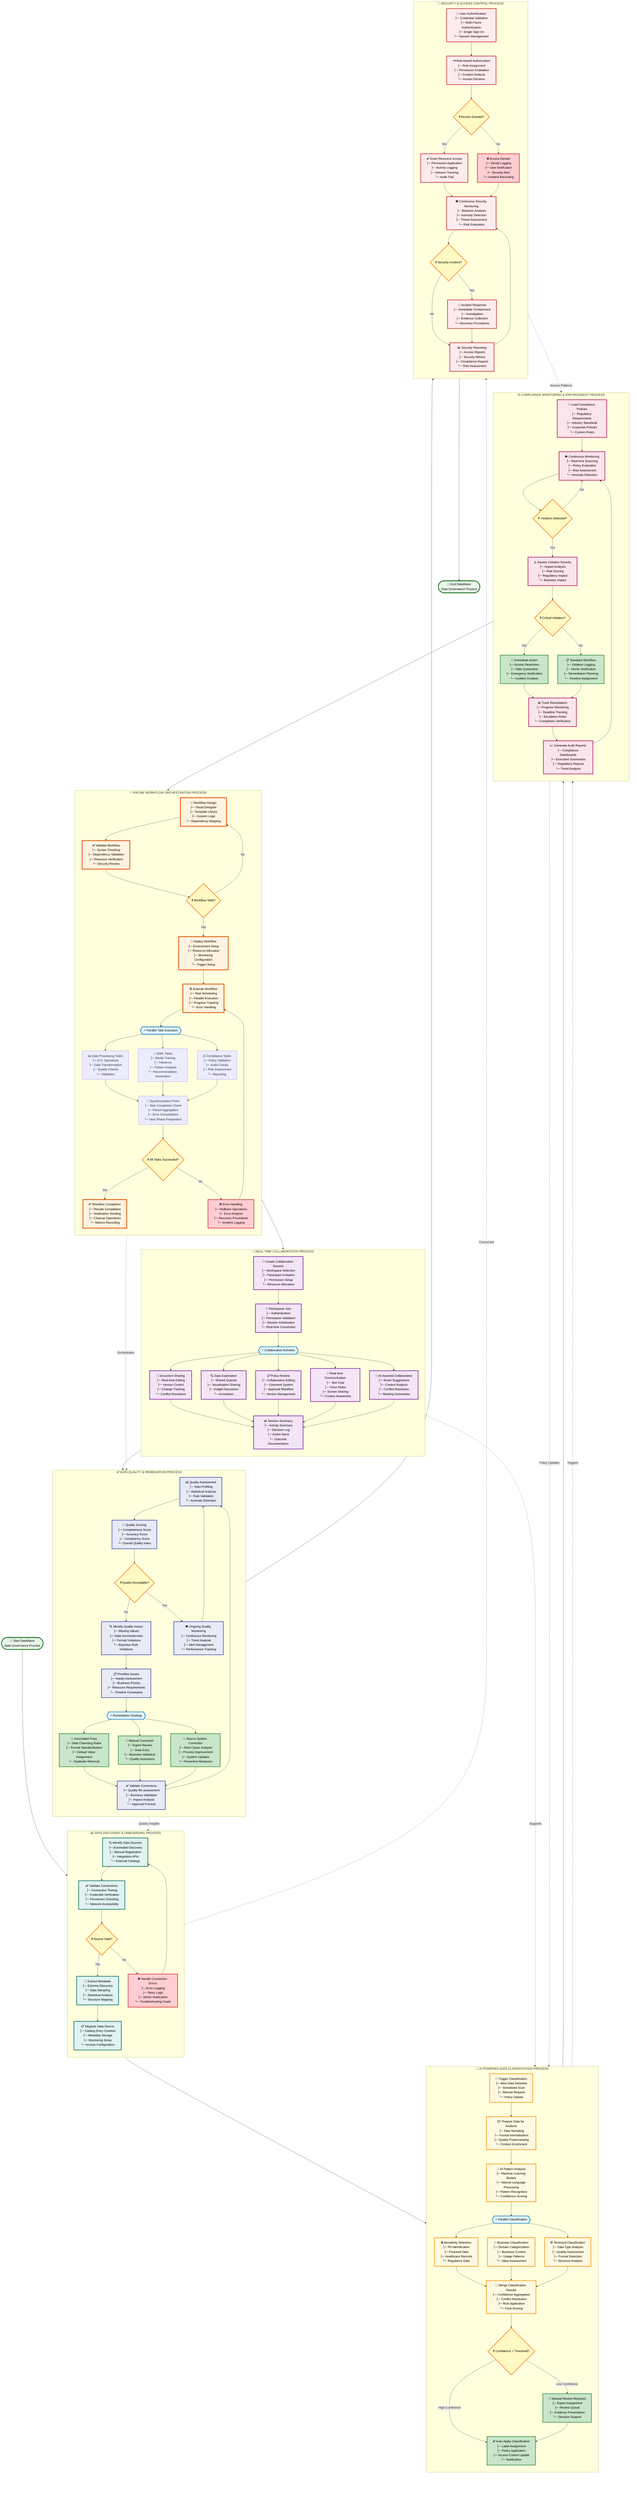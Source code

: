 flowchart TD
    %% ========================================================================
    %% DATAWAVE DATA GOVERNANCE SYSTEM - ADVANCED ACTIVITY DIAGRAM
    %% ========================================================================
    
    %% Start Node
    START([🚀 Start DataWave<br/>Data Governance Process])
    
    %% Data Discovery & Onboarding Process
    subgraph DATA_DISCOVERY["📊 DATA DISCOVERY & ONBOARDING PROCESS"]
        direction TB
        
        IDENTIFY_SOURCES["🔍 Identify Data Sources<br/>├─ Automated Discovery<br/>├─ Manual Registration<br/>├─ Integration APIs<br/>└─ External Catalogs"]
        
        VALIDATE_CONNECTIONS["✅ Validate Connections<br/>├─ Connection Testing<br/>├─ Credential Verification<br/>├─ Permission Checking<br/>└─ Network Accessibility"]
        
        EXTRACT_METADATA["📝 Extract Metadata<br/>├─ Schema Discovery<br/>├─ Data Sampling<br/>├─ Statistical Analysis<br/>└─ Structure Mapping"]
        
        REGISTER_SOURCE["📋 Register Data Source<br/>├─ Catalog Entry Creation<br/>├─ Metadata Storage<br/>├─ Monitoring Setup<br/>└─ Access Configuration"]
        
        DECISION_VALID{"❓ Source Valid?"}
        
        IDENTIFY_SOURCES --> VALIDATE_CONNECTIONS
        VALIDATE_CONNECTIONS --> DECISION_VALID
        DECISION_VALID -->|Yes| EXTRACT_METADATA
        DECISION_VALID -->|No| HANDLE_ERRORS["❌ Handle Connection Errors<br/>├─ Error Logging<br/>├─ Retry Logic<br/>├─ Admin Notification<br/>└─ Troubleshooting Guide"]
        HANDLE_ERRORS --> IDENTIFY_SOURCES
        EXTRACT_METADATA --> REGISTER_SOURCE
    end
    
    %% AI-Powered Data Classification Process
    subgraph DATA_CLASSIFICATION["🤖 AI-POWERED DATA CLASSIFICATION PROCESS"]
        direction TB
        
        TRIGGER_CLASSIFICATION["🎯 Trigger Classification<br/>├─ New Data Detected<br/>├─ Scheduled Scan<br/>├─ Manual Request<br/>└─ Policy Update"]
        
        PREPARE_DATA["📦 Prepare Data for Analysis<br/>├─ Data Sampling<br/>├─ Format Normalization<br/>├─ Quality Preprocessing<br/>└─ Context Enrichment"]
        
        AI_ANALYSIS["🧠 AI Pattern Analysis<br/>├─ Machine Learning Models<br/>├─ Natural Language Processing<br/>├─ Pattern Recognition<br/>└─ Confidence Scoring"]
        
        PARALLEL_CLASSIFICATION{{"⚡ Parallel Classification"}}
        
        SENSITIVITY_DETECTION["🔒 Sensitivity Detection<br/>├─ PII Identification<br/>├─ Financial Data<br/>├─ Healthcare Records<br/>└─ Regulatory Data"]
        
        BUSINESS_CLASSIFICATION["💼 Business Classification<br/>├─ Domain Categorization<br/>├─ Business Context<br/>├─ Usage Patterns<br/>└─ Value Assessment"]
        
        TECHNICAL_CLASSIFICATION["⚙️ Technical Classification<br/>├─ Data Type Analysis<br/>├─ Quality Assessment<br/>├─ Format Detection<br/>└─ Structure Analysis"]
        
        MERGE_RESULTS["🔄 Merge Classification Results<br/>├─ Confidence Aggregation<br/>├─ Conflict Resolution<br/>├─ Rule Application<br/>└─ Final Scoring"]
        
        DECISION_CONFIDENCE{"❓ Confidence > Threshold?"}
        
        AUTO_APPLY["✅ Auto-Apply Classification<br/>├─ Label Assignment<br/>├─ Policy Application<br/>├─ Access Control Update<br/>└─ Notification"]
        
        MANUAL_REVIEW["👥 Manual Review Required<br/>├─ Expert Assignment<br/>├─ Review Queue<br/>├─ Evidence Presentation<br/>└─ Decision Support"]
        
        TRIGGER_CLASSIFICATION --> PREPARE_DATA
        PREPARE_DATA --> AI_ANALYSIS
        AI_ANALYSIS --> PARALLEL_CLASSIFICATION
        PARALLEL_CLASSIFICATION --> SENSITIVITY_DETECTION
        PARALLEL_CLASSIFICATION --> BUSINESS_CLASSIFICATION
        PARALLEL_CLASSIFICATION --> TECHNICAL_CLASSIFICATION
        SENSITIVITY_DETECTION --> MERGE_RESULTS
        BUSINESS_CLASSIFICATION --> MERGE_RESULTS
        TECHNICAL_CLASSIFICATION --> MERGE_RESULTS
        MERGE_RESULTS --> DECISION_CONFIDENCE
        DECISION_CONFIDENCE -->|High Confidence| AUTO_APPLY
        DECISION_CONFIDENCE -->|Low Confidence| MANUAL_REVIEW
        MANUAL_REVIEW --> AUTO_APPLY
    end
    
    %% Compliance Monitoring & Enforcement Process
    subgraph COMPLIANCE_MONITORING["⚖️ COMPLIANCE MONITORING & ENFORCEMENT PROCESS"]
        direction TB
        
        LOAD_POLICIES["📜 Load Compliance Policies<br/>├─ Regulatory Requirements<br/>├─ Industry Standards<br/>├─ Corporate Policies<br/>└─ Custom Rules"]
        
        CONTINUOUS_MONITORING["👁️ Continuous Monitoring<br/>├─ Real-time Scanning<br/>├─ Policy Evaluation<br/>├─ Risk Assessment<br/>└─ Anomaly Detection"]
        
        DECISION_VIOLATION{"❓ Violation Detected?"}
        
        ASSESS_SEVERITY["⚠️ Assess Violation Severity<br/>├─ Impact Analysis<br/>├─ Risk Scoring<br/>├─ Regulatory Impact<br/>└─ Business Impact"]
        
        DECISION_CRITICAL{"❓ Critical Violation?"}
        
        IMMEDIATE_ACTION["🚨 Immediate Action<br/>├─ Access Restriction<br/>├─ Data Quarantine<br/>├─ Emergency Notification<br/>└─ Incident Creation"]
        
        STANDARD_WORKFLOW["📋 Standard Workflow<br/>├─ Violation Logging<br/>├─ Owner Notification<br/>├─ Remediation Planning<br/>└─ Timeline Assignment"]
        
        REMEDIATION_TRACKING["📊 Track Remediation<br/>├─ Progress Monitoring<br/>├─ Deadline Tracking<br/>├─ Escalation Rules<br/>└─ Completion Verification"]
        
        AUDIT_REPORTING["📈 Generate Audit Reports<br/>├─ Compliance Dashboards<br/>├─ Executive Summaries<br/>├─ Regulatory Reports<br/>└─ Trend Analysis"]
        
        LOAD_POLICIES --> CONTINUOUS_MONITORING
        CONTINUOUS_MONITORING --> DECISION_VIOLATION
        DECISION_VIOLATION -->|Yes| ASSESS_SEVERITY
        DECISION_VIOLATION -->|No| CONTINUOUS_MONITORING
        ASSESS_SEVERITY --> DECISION_CRITICAL
        DECISION_CRITICAL -->|Yes| IMMEDIATE_ACTION
        DECISION_CRITICAL -->|No| STANDARD_WORKFLOW
        IMMEDIATE_ACTION --> REMEDIATION_TRACKING
        STANDARD_WORKFLOW --> REMEDIATION_TRACKING
        REMEDIATION_TRACKING --> AUDIT_REPORTING
        AUDIT_REPORTING --> CONTINUOUS_MONITORING
    end
    
    %% Racine Workflow Orchestration Process
    subgraph RACINE_ORCHESTRATION["👑 RACINE WORKFLOW ORCHESTRATION PROCESS"]
        direction TB
        
        WORKFLOW_DESIGN["🎨 Workflow Design<br/>├─ Visual Designer<br/>├─ Template Library<br/>├─ Custom Logic<br/>└─ Dependency Mapping"]
        
        VALIDATE_WORKFLOW["✅ Validate Workflow<br/>├─ Syntax Checking<br/>├─ Dependency Validation<br/>├─ Resource Verification<br/>└─ Security Review"]
        
        DECISION_VALID_WF{"❓ Workflow Valid?"}
        
        DEPLOY_WORKFLOW["🚀 Deploy Workflow<br/>├─ Environment Setup<br/>├─ Resource Allocation<br/>├─ Monitoring Configuration<br/>└─ Trigger Setup"]
        
        WORKFLOW_EXECUTION["⚙️ Execute Workflow<br/>├─ Task Scheduling<br/>├─ Parallel Execution<br/>├─ Progress Tracking<br/>└─ Error Handling"]
        
        PARALLEL_TASKS{{"⚡ Parallel Task Execution"}}
        
        DATA_PROCESSING["📊 Data Processing Tasks<br/>├─ ETL Operations<br/>├─ Data Transformation<br/>├─ Quality Checks<br/>└─ Validation"]
        
        AI_TASKS["🧠 AI/ML Tasks<br/>├─ Model Training<br/>├─ Inference<br/>├─ Pattern Analysis<br/>└─ Recommendation Generation"]
        
        COMPLIANCE_TASKS["⚖️ Compliance Tasks<br/>├─ Policy Validation<br/>├─ Audit Checks<br/>├─ Risk Assessment<br/>└─ Reporting"]
        
        SYNC_POINT["🔄 Synchronization Point<br/>├─ Task Completion Check<br/>├─ Result Aggregation<br/>├─ Error Consolidation<br/>└─ Next Phase Preparation"]
        
        DECISION_SUCCESS{"❓ All Tasks Successful?"}
        
        WORKFLOW_COMPLETION["✅ Workflow Completion<br/>├─ Results Compilation<br/>├─ Notification Sending<br/>├─ Cleanup Operations<br/>└─ Metrics Recording"]
        
        ERROR_HANDLING["❌ Error Handling<br/>├─ Rollback Operations<br/>├─ Error Analysis<br/>├─ Recovery Procedures<br/>└─ Incident Logging"]
        
        WORKFLOW_DESIGN --> VALIDATE_WORKFLOW
        VALIDATE_WORKFLOW --> DECISION_VALID_WF
        DECISION_VALID_WF -->|Yes| DEPLOY_WORKFLOW
        DECISION_VALID_WF -->|No| WORKFLOW_DESIGN
        DEPLOY_WORKFLOW --> WORKFLOW_EXECUTION
        WORKFLOW_EXECUTION --> PARALLEL_TASKS
        PARALLEL_TASKS --> DATA_PROCESSING
        PARALLEL_TASKS --> AI_TASKS
        PARALLEL_TASKS --> COMPLIANCE_TASKS
        DATA_PROCESSING --> SYNC_POINT
        AI_TASKS --> SYNC_POINT
        COMPLIANCE_TASKS --> SYNC_POINT
        SYNC_POINT --> DECISION_SUCCESS
        DECISION_SUCCESS -->|Yes| WORKFLOW_COMPLETION
        DECISION_SUCCESS -->|No| ERROR_HANDLING
        ERROR_HANDLING --> WORKFLOW_EXECUTION
    end
    
    %% Real-time Collaboration Process
    subgraph COLLABORATION_PROCESS["👥 REAL-TIME COLLABORATION PROCESS"]
        direction TB
        
        CREATE_SESSION["🏢 Create Collaboration Session<br/>├─ Workspace Selection<br/>├─ Participant Invitation<br/>├─ Permission Setup<br/>└─ Resource Allocation"]
        
        JOIN_PARTICIPANTS["👤 Participants Join<br/>├─ Authentication<br/>├─ Permission Validation<br/>├─ Session Initialization<br/>└─ Real-time Connection"]
        
        COLLABORATIVE_ACTIVITIES{{"⚡ Collaborative Activities"}}
        
        DOCUMENT_SHARING["📄 Document Sharing<br/>├─ Real-time Editing<br/>├─ Version Control<br/>├─ Change Tracking<br/>└─ Conflict Resolution"]
        
        DATA_EXPLORATION["🔍 Data Exploration<br/>├─ Shared Queries<br/>├─ Visualization Sharing<br/>├─ Insight Discussion<br/>└─ Annotation"]
        
        POLICY_REVIEW["📋 Policy Review<br/>├─ Collaborative Editing<br/>├─ Comment System<br/>├─ Approval Workflow<br/>└─ Version Management"]
        
        REAL_TIME_CHAT["💬 Real-time Communication<br/>├─ Text Chat<br/>├─ Voice Notes<br/>├─ Screen Sharing<br/>└─ Context Awareness"]
        
        AI_ASSISTANCE_COLLAB["🧠 AI-Assisted Collaboration<br/>├─ Smart Suggestions<br/>├─ Context Analysis<br/>├─ Conflict Resolution<br/>└─ Meeting Summaries"]
        
        SESSION_SUMMARY["📊 Session Summary<br/>├─ Activity Summary<br/>├─ Decision Log<br/>├─ Action Items<br/>└─ Outcome Documentation"]
        
        CREATE_SESSION --> JOIN_PARTICIPANTS
        JOIN_PARTICIPANTS --> COLLABORATIVE_ACTIVITIES
        COLLABORATIVE_ACTIVITIES --> DOCUMENT_SHARING
        COLLABORATIVE_ACTIVITIES --> DATA_EXPLORATION
        COLLABORATIVE_ACTIVITIES --> POLICY_REVIEW
        COLLABORATIVE_ACTIVITIES --> REAL_TIME_CHAT
        COLLABORATIVE_ACTIVITIES --> AI_ASSISTANCE_COLLAB
        DOCUMENT_SHARING --> SESSION_SUMMARY
        DATA_EXPLORATION --> SESSION_SUMMARY
        POLICY_REVIEW --> SESSION_SUMMARY
        REAL_TIME_CHAT --> SESSION_SUMMARY
        AI_ASSISTANCE_COLLAB --> SESSION_SUMMARY
    end
    
    %% Data Quality & Remediation Process
    subgraph QUALITY_REMEDIATION["✅ DATA QUALITY & REMEDIATION PROCESS"]
        direction TB
        
        QUALITY_ASSESSMENT["📊 Quality Assessment<br/>├─ Data Profiling<br/>├─ Statistical Analysis<br/>├─ Rule Validation<br/>└─ Anomaly Detection"]
        
        QUALITY_SCORING["🎯 Quality Scoring<br/>├─ Completeness Score<br/>├─ Accuracy Score<br/>├─ Consistency Score<br/>└─ Overall Quality Index"]
        
        DECISION_QUALITY{"❓ Quality Acceptable?"}
        
        IDENTIFY_ISSUES["🔍 Identify Quality Issues<br/>├─ Missing Values<br/>├─ Data Inconsistencies<br/>├─ Format Violations<br/>└─ Business Rule Violations"]
        
        PRIORITIZE_ISSUES["📋 Prioritize Issues<br/>├─ Impact Assessment<br/>├─ Business Priority<br/>├─ Resource Requirements<br/>└─ Timeline Constraints"]
        
        REMEDIATION_STRATEGY{{"⚡ Remediation Strategy"}}
        
        AUTOMATED_FIXES["🤖 Automated Fixes<br/>├─ Data Cleansing Rules<br/>├─ Format Standardization<br/>├─ Default Value Assignment<br/>└─ Duplicate Removal"]
        
        MANUAL_CORRECTION["👥 Manual Correction<br/>├─ Expert Review<br/>├─ Data Entry<br/>├─ Business Validation<br/>└─ Quality Assurance"]
        
        SOURCE_CORRECTION["🔧 Source System Correction<br/>├─ Root Cause Analysis<br/>├─ Process Improvement<br/>├─ System Updates<br/>└─ Preventive Measures"]
        
        VALIDATE_FIXES["✅ Validate Corrections<br/>├─ Quality Re-assessment<br/>├─ Business Validation<br/>├─ Impact Analysis<br/>└─ Approval Process"]
        
        QUALITY_MONITORING["👁️ Ongoing Quality Monitoring<br/>├─ Continuous Monitoring<br/>├─ Trend Analysis<br/>├─ Alert Management<br/>└─ Performance Tracking"]
        
        QUALITY_ASSESSMENT --> QUALITY_SCORING
        QUALITY_SCORING --> DECISION_QUALITY
        DECISION_QUALITY -->|No| IDENTIFY_ISSUES
        DECISION_QUALITY -->|Yes| QUALITY_MONITORING
        IDENTIFY_ISSUES --> PRIORITIZE_ISSUES
        PRIORITIZE_ISSUES --> REMEDIATION_STRATEGY
        REMEDIATION_STRATEGY --> AUTOMATED_FIXES
        REMEDIATION_STRATEGY --> MANUAL_CORRECTION
        REMEDIATION_STRATEGY --> SOURCE_CORRECTION
        AUTOMATED_FIXES --> VALIDATE_FIXES
        MANUAL_CORRECTION --> VALIDATE_FIXES
        SOURCE_CORRECTION --> VALIDATE_FIXES
        VALIDATE_FIXES --> QUALITY_ASSESSMENT
        QUALITY_MONITORING --> QUALITY_ASSESSMENT
    end
    
    %% Security & Access Control Process
    subgraph SECURITY_ACCESS["🔐 SECURITY & ACCESS CONTROL PROCESS"]
        direction TB
        
        USER_AUTHENTICATION["🔑 User Authentication<br/>├─ Credential Validation<br/>├─ Multi-Factor Authentication<br/>├─ Single Sign-On<br/>└─ Session Management"]
        
        ROLE_AUTHORIZATION["🗝️ Role-based Authorization<br/>├─ Role Assignment<br/>├─ Permission Evaluation<br/>├─ Context Analysis<br/>└─ Access Decision"]
        
        DECISION_ACCESS{"❓ Access Granted?"}
        
        RESOURCE_ACCESS["✅ Grant Resource Access<br/>├─ Permission Application<br/>├─ Activity Logging<br/>├─ Session Tracking<br/>└─ Audit Trail"]
        
        ACCESS_DENIED["❌ Access Denied<br/>├─ Denial Logging<br/>├─ User Notification<br/>├─ Security Alert<br/>└─ Incident Recording"]
        
        CONTINUOUS_MONITORING_SEC["👁️ Continuous Security Monitoring<br/>├─ Behavior Analysis<br/>├─ Anomaly Detection<br/>├─ Threat Assessment<br/>└─ Risk Evaluation"]
        
        SECURITY_INCIDENT{"❓ Security Incident?"}
        
        INCIDENT_RESPONSE["🚨 Incident Response<br/>├─ Immediate Containment<br/>├─ Investigation<br/>├─ Evidence Collection<br/>└─ Recovery Procedures"]
        
        SECURITY_REPORTING["📊 Security Reporting<br/>├─ Access Reports<br/>├─ Security Metrics<br/>├─ Compliance Reports<br/>└─ Risk Assessment"]
        
        USER_AUTHENTICATION --> ROLE_AUTHORIZATION
        ROLE_AUTHORIZATION --> DECISION_ACCESS
        DECISION_ACCESS -->|Yes| RESOURCE_ACCESS
        DECISION_ACCESS -->|No| ACCESS_DENIED
        RESOURCE_ACCESS --> CONTINUOUS_MONITORING_SEC
        ACCESS_DENIED --> CONTINUOUS_MONITORING_SEC
        CONTINUOUS_MONITORING_SEC --> SECURITY_INCIDENT
        SECURITY_INCIDENT -->|Yes| INCIDENT_RESPONSE
        SECURITY_INCIDENT -->|No| SECURITY_REPORTING
        INCIDENT_RESPONSE --> SECURITY_REPORTING
        SECURITY_REPORTING --> CONTINUOUS_MONITORING_SEC
    end
    
    %% End Node
    END([🏁 End DataWave<br/>Data Governance Process])
    
    %% Main Process Flow
    START --> DATA_DISCOVERY
    DATA_DISCOVERY --> DATA_CLASSIFICATION
    DATA_CLASSIFICATION --> COMPLIANCE_MONITORING
    COMPLIANCE_MONITORING --> RACINE_ORCHESTRATION
    RACINE_ORCHESTRATION --> COLLABORATION_PROCESS
    COLLABORATION_PROCESS --> QUALITY_REMEDIATION
    QUALITY_REMEDIATION --> SECURITY_ACCESS
    SECURITY_ACCESS --> END
    
    %% Parallel Process Connections
    DATA_DISCOVERY -.->|"Concurrent"| SECURITY_ACCESS
    DATA_CLASSIFICATION -.->|"Triggers"| COMPLIANCE_MONITORING
    RACINE_ORCHESTRATION -.->|"Orchestrates"| QUALITY_REMEDIATION
    COLLABORATION_PROCESS -.->|"Supports"| DATA_CLASSIFICATION
    
    %% Feedback Loops
    COMPLIANCE_MONITORING -.->|"Policy Updates"| DATA_CLASSIFICATION
    QUALITY_REMEDIATION -.->|"Quality Insights"| DATA_DISCOVERY
    SECURITY_ACCESS -.->|"Access Patterns"| COMPLIANCE_MONITORING
    
    %% ========================================================================
    %% STYLING & VISUAL ENHANCEMENTS
    %% ========================================================================
    
    classDef startEndClass fill:#e8f5e8,stroke:#2e7d32,stroke-width:4px,color:#000
    classDef discoveryClass fill:#e0f2f1,stroke:#00695c,stroke-width:3px,color:#000
    classDef classificationClass fill:#fff8e1,stroke:#ff8f00,stroke-width:3px,color:#000
    classDef complianceClass fill:#fce4ec,stroke:#ad1457,stroke-width:3px,color:#000
    classDef racineClass fill:#fff3e0,stroke:#e65100,stroke-width:4px,color:#000
    classDef collaborationClass fill:#f3e5f5,stroke:#7b1fa2,stroke-width:3px,color:#000
    classDef qualityClass fill:#e8eaf6,stroke:#3f51b5,stroke-width:3px,color:#000
    classDef securityClass fill:#ffebee,stroke:#c62828,stroke-width:3px,color:#000
    classDef decisionClass fill:#fff9c4,stroke:#f57f17,stroke-width:3px,color:#000
    classDef parallelClass fill:#e1f5fe,stroke:#0277bd,stroke-width:3px,color:#000
    classDef errorClass fill:#ffcdd2,stroke:#d32f2f,stroke-width:3px,color:#000
    classDef actionClass fill:#c8e6c9,stroke:#388e3c,stroke-width:3px,color:#000
    
    %% Apply styles
    class START,END startEndClass
    class IDENTIFY_SOURCES,VALIDATE_CONNECTIONS,EXTRACT_METADATA,REGISTER_SOURCE discoveryClass
    class TRIGGER_CLASSIFICATION,PREPARE_DATA,AI_ANALYSIS,SENSITIVITY_DETECTION,BUSINESS_CLASSIFICATION,TECHNICAL_CLASSIFICATION,MERGE_RESULTS classificationClass
    class LOAD_POLICIES,CONTINUOUS_MONITORING,ASSESS_SEVERITY,REMEDIATION_TRACKING,AUDIT_REPORTING complianceClass
    class WORKFLOW_DESIGN,VALIDATE_WORKFLOW,DEPLOY_WORKFLOW,WORKFLOW_EXECUTION,WORKFLOW_COMPLETION racineClass
    class CREATE_SESSION,JOIN_PARTICIPANTS,DOCUMENT_SHARING,DATA_EXPLORATION,POLICY_REVIEW,REAL_TIME_CHAT,AI_ASSISTANCE_COLLAB,SESSION_SUMMARY collaborationClass
    class QUALITY_ASSESSMENT,QUALITY_SCORING,IDENTIFY_ISSUES,PRIORITIZE_ISSUES,VALIDATE_FIXES,QUALITY_MONITORING qualityClass
    class USER_AUTHENTICATION,ROLE_AUTHORIZATION,RESOURCE_ACCESS,CONTINUOUS_MONITORING_SEC,INCIDENT_RESPONSE,SECURITY_REPORTING securityClass
    class DECISION_VALID,DECISION_CONFIDENCE,DECISION_VIOLATION,DECISION_CRITICAL,DECISION_VALID_WF,DECISION_SUCCESS,DECISION_QUALITY,DECISION_ACCESS,SECURITY_INCIDENT decisionClass
    class PARALLEL_CLASSIFICATION,PARALLEL_TASKS,COLLABORATIVE_ACTIVITIES,REMEDIATION_STRATEGY parallelClass
    class HANDLE_ERRORS,ERROR_HANDLING,ACCESS_DENIED errorClass
    class AUTO_APPLY,MANUAL_REVIEW,IMMEDIATE_ACTION,STANDARD_WORKFLOW,AUTOMATED_FIXES,MANUAL_CORRECTION,SOURCE_CORRECTION actionClass